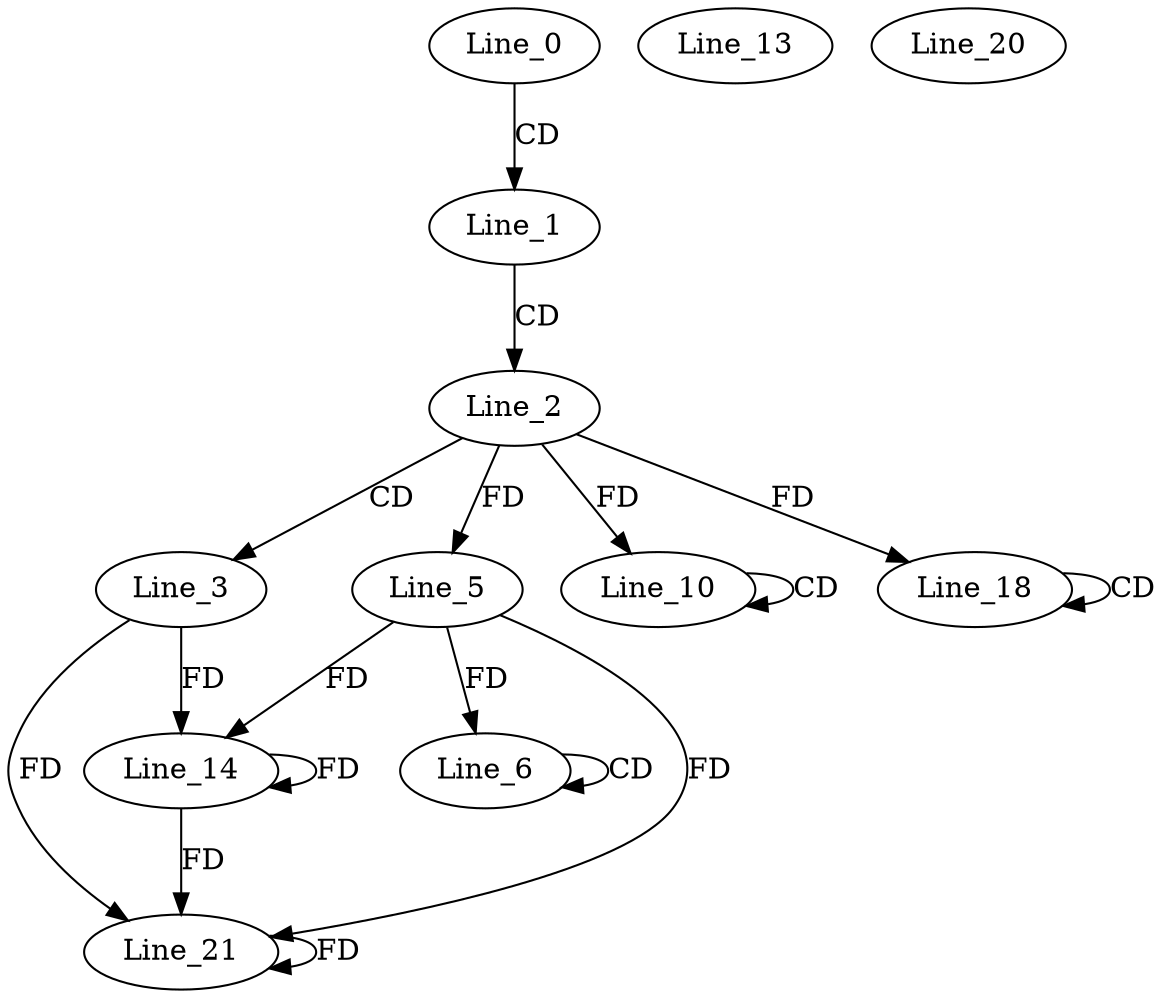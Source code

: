 digraph G {
  Line_0;
  Line_1;
  Line_2;
  Line_3;
  Line_5;
  Line_6;
  Line_6;
  Line_5;
  Line_10;
  Line_10;
  Line_10;
  Line_13;
  Line_14;
  Line_14;
  Line_18;
  Line_18;
  Line_18;
  Line_20;
  Line_21;
  Line_21;
  Line_0 -> Line_1 [ label="CD" ];
  Line_1 -> Line_2 [ label="CD" ];
  Line_2 -> Line_3 [ label="CD" ];
  Line_2 -> Line_5 [ label="FD" ];
  Line_6 -> Line_6 [ label="CD" ];
  Line_5 -> Line_6 [ label="FD" ];
  Line_10 -> Line_10 [ label="CD" ];
  Line_2 -> Line_10 [ label="FD" ];
  Line_3 -> Line_14 [ label="FD" ];
  Line_14 -> Line_14 [ label="FD" ];
  Line_5 -> Line_14 [ label="FD" ];
  Line_18 -> Line_18 [ label="CD" ];
  Line_2 -> Line_18 [ label="FD" ];
  Line_3 -> Line_21 [ label="FD" ];
  Line_14 -> Line_21 [ label="FD" ];
  Line_21 -> Line_21 [ label="FD" ];
  Line_5 -> Line_21 [ label="FD" ];
}

